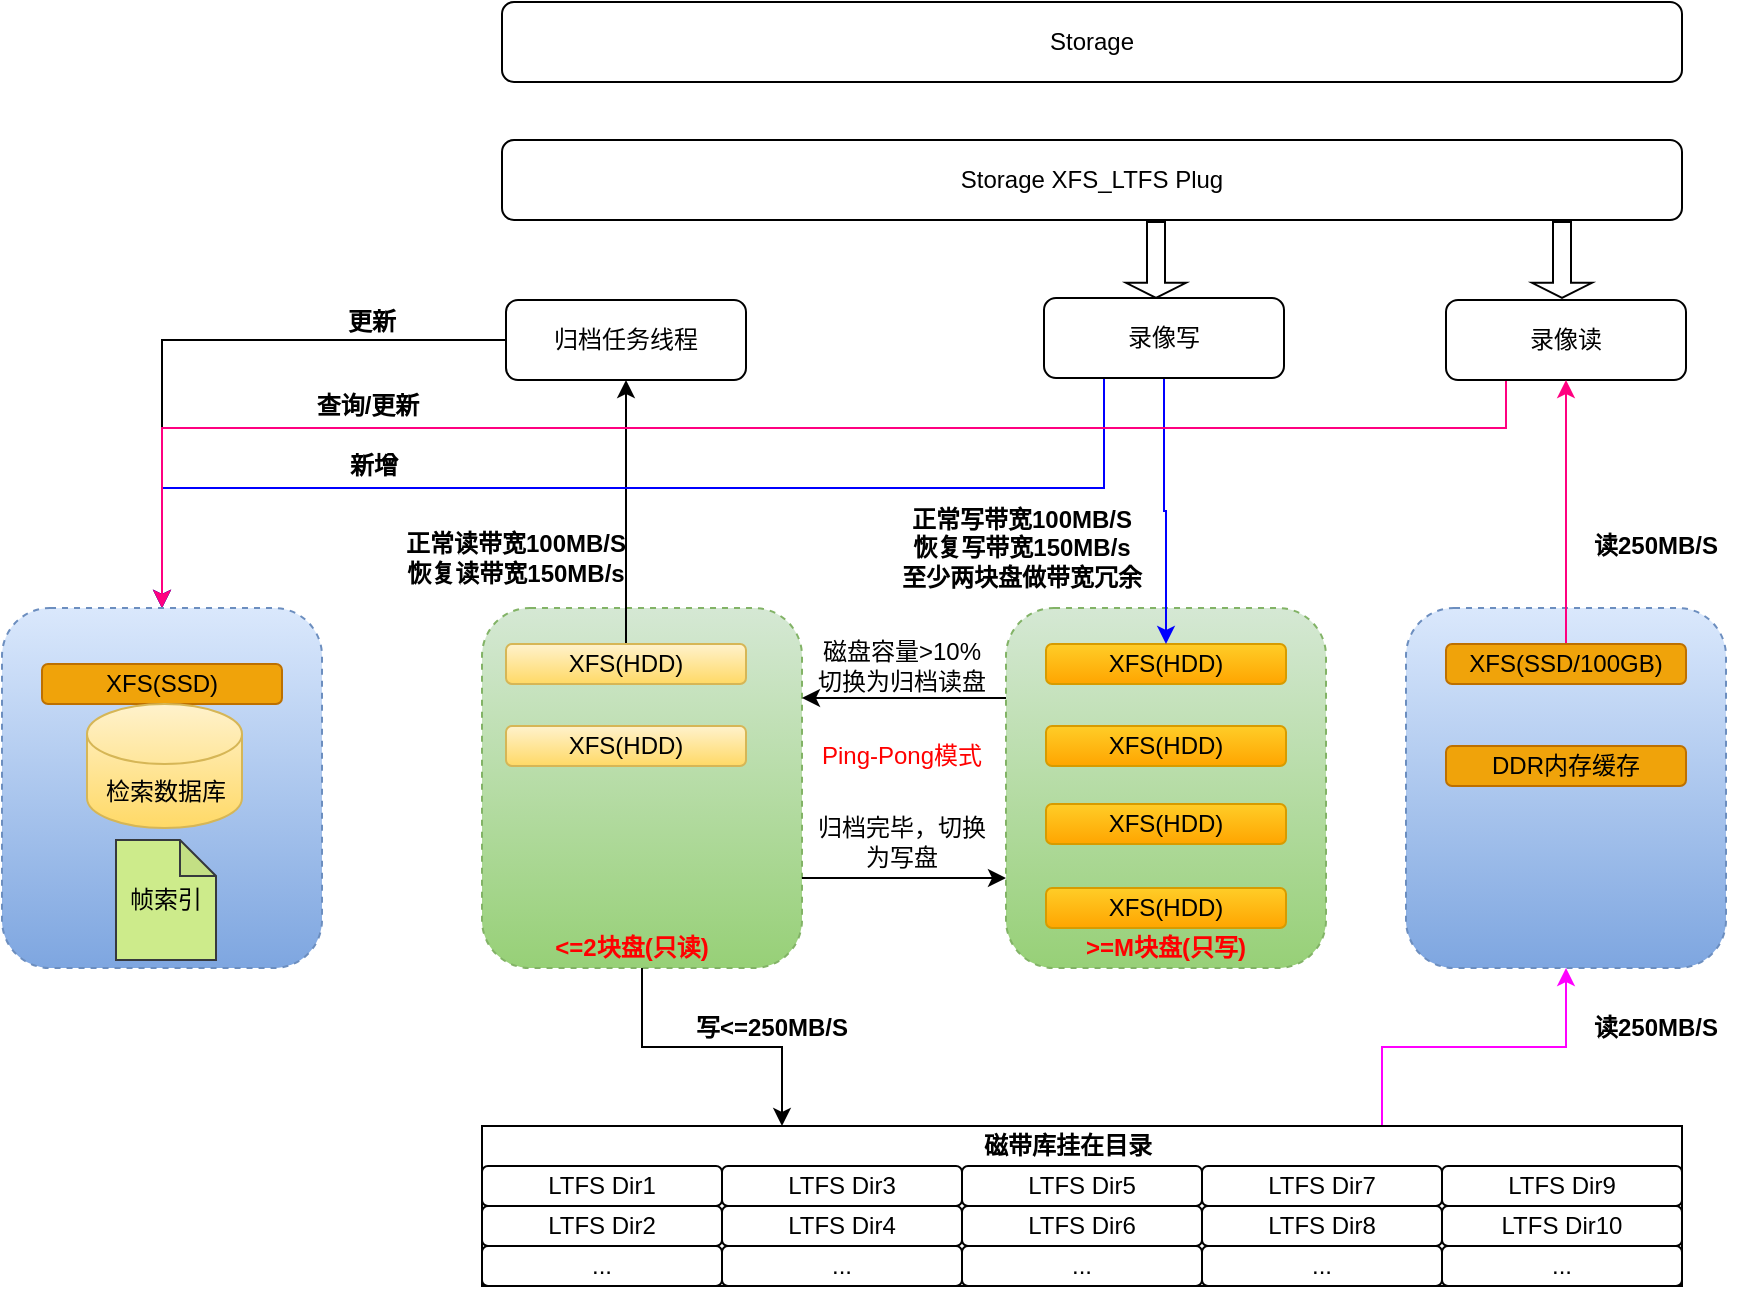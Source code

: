 <mxfile version="18.1.2" type="github">
  <diagram id="prtHgNgQTEPvFCAcTncT" name="Page-1">
    <mxGraphModel dx="2310" dy="-342" grid="1" gridSize="10" guides="1" tooltips="1" connect="1" arrows="1" fold="1" page="1" pageScale="1" pageWidth="827" pageHeight="1169" math="0" shadow="0">
      <root>
        <mxCell id="0" />
        <mxCell id="1" parent="0" />
        <mxCell id="HBv_KIM6TfxmHW6eAgdY-91" value="" style="rounded=1;whiteSpace=wrap;html=1;dashed=1;fillColor=#d5e8d4;strokeColor=#82b366;gradientColor=#97d077;" vertex="1" parent="1">
          <mxGeometry x="-360" y="2020" width="160" height="180" as="geometry" />
        </mxCell>
        <mxCell id="HBv_KIM6TfxmHW6eAgdY-98" value="" style="rounded=1;whiteSpace=wrap;html=1;dashed=1;fillColor=#dae8fc;strokeColor=#6c8ebf;gradientColor=#7ea6e0;" vertex="1" parent="1">
          <mxGeometry x="102" y="2020" width="160" height="180" as="geometry" />
        </mxCell>
        <mxCell id="HBv_KIM6TfxmHW6eAgdY-131" style="edgeStyle=orthogonalEdgeStyle;rounded=0;orthogonalLoop=1;jettySize=auto;html=1;exitX=0.5;exitY=1;exitDx=0;exitDy=0;entryX=0.25;entryY=0;entryDx=0;entryDy=0;fontColor=#FF0000;" edge="1" parent="1" source="HBv_KIM6TfxmHW6eAgdY-91" target="HBv_KIM6TfxmHW6eAgdY-50">
          <mxGeometry relative="1" as="geometry" />
        </mxCell>
        <mxCell id="HBv_KIM6TfxmHW6eAgdY-144" style="edgeStyle=orthogonalEdgeStyle;rounded=0;orthogonalLoop=1;jettySize=auto;html=1;exitX=1;exitY=0.75;exitDx=0;exitDy=0;entryX=0;entryY=0.75;entryDx=0;entryDy=0;fontColor=#000000;" edge="1" parent="1" source="HBv_KIM6TfxmHW6eAgdY-91" target="HBv_KIM6TfxmHW6eAgdY-41">
          <mxGeometry relative="1" as="geometry" />
        </mxCell>
        <mxCell id="HBv_KIM6TfxmHW6eAgdY-135" style="edgeStyle=orthogonalEdgeStyle;rounded=0;orthogonalLoop=1;jettySize=auto;html=1;exitX=0.75;exitY=0;exitDx=0;exitDy=0;entryX=0.5;entryY=1;entryDx=0;entryDy=0;fontColor=#FF0000;strokeColor=#FF00FF;" edge="1" parent="1" source="HBv_KIM6TfxmHW6eAgdY-50" target="HBv_KIM6TfxmHW6eAgdY-98">
          <mxGeometry relative="1" as="geometry" />
        </mxCell>
        <mxCell id="HBv_KIM6TfxmHW6eAgdY-50" value="" style="rounded=0;whiteSpace=wrap;html=1;" vertex="1" parent="1">
          <mxGeometry x="-360" y="2279" width="600" height="80" as="geometry" />
        </mxCell>
        <mxCell id="HBv_KIM6TfxmHW6eAgdY-140" style="edgeStyle=orthogonalEdgeStyle;rounded=0;orthogonalLoop=1;jettySize=auto;html=1;exitX=0;exitY=0.25;exitDx=0;exitDy=0;entryX=1;entryY=0.25;entryDx=0;entryDy=0;fontColor=#FF0000;" edge="1" parent="1" source="HBv_KIM6TfxmHW6eAgdY-41" target="HBv_KIM6TfxmHW6eAgdY-91">
          <mxGeometry relative="1" as="geometry" />
        </mxCell>
        <mxCell id="HBv_KIM6TfxmHW6eAgdY-41" value="" style="rounded=1;whiteSpace=wrap;html=1;dashed=1;fillColor=#d5e8d4;gradientColor=#97d077;strokeColor=#82b366;" vertex="1" parent="1">
          <mxGeometry x="-98" y="2020" width="160" height="180" as="geometry" />
        </mxCell>
        <mxCell id="HBv_KIM6TfxmHW6eAgdY-161" style="edgeStyle=orthogonalEdgeStyle;rounded=0;orthogonalLoop=1;jettySize=auto;html=1;exitX=0;exitY=0.5;exitDx=0;exitDy=0;entryX=0.5;entryY=0;entryDx=0;entryDy=0;fontColor=#FF0000;strokeColor=#000000;" edge="1" parent="1" source="HBv_KIM6TfxmHW6eAgdY-42" target="HBv_KIM6TfxmHW6eAgdY-158">
          <mxGeometry relative="1" as="geometry" />
        </mxCell>
        <mxCell id="HBv_KIM6TfxmHW6eAgdY-42" value="归档任务线程" style="rounded=1;whiteSpace=wrap;html=1;" vertex="1" parent="1">
          <mxGeometry x="-348" y="1866" width="120" height="40" as="geometry" />
        </mxCell>
        <mxCell id="HBv_KIM6TfxmHW6eAgdY-104" style="edgeStyle=orthogonalEdgeStyle;rounded=0;orthogonalLoop=1;jettySize=auto;html=1;exitX=0.5;exitY=0;exitDx=0;exitDy=0;entryX=0.5;entryY=1;entryDx=0;entryDy=0;fontColor=#FF0000;" edge="1" parent="1" source="HBv_KIM6TfxmHW6eAgdY-44" target="HBv_KIM6TfxmHW6eAgdY-42">
          <mxGeometry relative="1" as="geometry" />
        </mxCell>
        <mxCell id="HBv_KIM6TfxmHW6eAgdY-44" value="&lt;span style=&quot;&quot;&gt;XFS(HDD)&lt;/span&gt;" style="rounded=1;whiteSpace=wrap;html=1;fillColor=#fff2cc;strokeColor=#d6b656;gradientColor=#ffd966;" vertex="1" parent="1">
          <mxGeometry x="-348" y="2038" width="120" height="20" as="geometry" />
        </mxCell>
        <mxCell id="HBv_KIM6TfxmHW6eAgdY-46" value="&lt;span style=&quot;&quot;&gt;XFS(HDD)&lt;/span&gt;" style="rounded=1;whiteSpace=wrap;html=1;fillColor=#ffcd28;gradientColor=#ffa500;strokeColor=#d79b00;" vertex="1" parent="1">
          <mxGeometry x="-78" y="2038" width="120" height="20" as="geometry" />
        </mxCell>
        <mxCell id="HBv_KIM6TfxmHW6eAgdY-47" value="&lt;span style=&quot;&quot;&gt;XFS(HDD)&lt;/span&gt;" style="rounded=1;whiteSpace=wrap;html=1;fillColor=#ffcd28;gradientColor=#ffa500;strokeColor=#d79b00;" vertex="1" parent="1">
          <mxGeometry x="-78" y="2079" width="120" height="20" as="geometry" />
        </mxCell>
        <mxCell id="HBv_KIM6TfxmHW6eAgdY-48" value="&lt;span style=&quot;&quot;&gt;XFS(HDD)&lt;/span&gt;" style="rounded=1;whiteSpace=wrap;html=1;fillColor=#ffcd28;gradientColor=#ffa500;strokeColor=#d79b00;" vertex="1" parent="1">
          <mxGeometry x="-78" y="2118" width="120" height="20" as="geometry" />
        </mxCell>
        <mxCell id="HBv_KIM6TfxmHW6eAgdY-49" value="&lt;span style=&quot;&quot;&gt;XFS(HDD)&lt;/span&gt;" style="rounded=1;whiteSpace=wrap;html=1;fillColor=#ffcd28;gradientColor=#ffa500;strokeColor=#d79b00;" vertex="1" parent="1">
          <mxGeometry x="-78" y="2160" width="120" height="20" as="geometry" />
        </mxCell>
        <mxCell id="HBv_KIM6TfxmHW6eAgdY-85" style="edgeStyle=orthogonalEdgeStyle;rounded=0;orthogonalLoop=1;jettySize=auto;html=1;exitX=0.5;exitY=1;exitDx=0;exitDy=0;entryX=0.5;entryY=0;entryDx=0;entryDy=0;strokeColor=#0000FF;" edge="1" parent="1" source="HBv_KIM6TfxmHW6eAgdY-73" target="HBv_KIM6TfxmHW6eAgdY-46">
          <mxGeometry relative="1" as="geometry" />
        </mxCell>
        <mxCell id="HBv_KIM6TfxmHW6eAgdY-155" style="edgeStyle=orthogonalEdgeStyle;rounded=0;orthogonalLoop=1;jettySize=auto;html=1;exitX=0.25;exitY=1;exitDx=0;exitDy=0;entryX=0.5;entryY=0;entryDx=0;entryDy=0;fontColor=#FF0000;strokeColor=#0000FF;" edge="1" parent="1" source="HBv_KIM6TfxmHW6eAgdY-73" target="HBv_KIM6TfxmHW6eAgdY-158">
          <mxGeometry relative="1" as="geometry">
            <mxPoint x="-440.0" y="1943" as="targetPoint" />
            <Array as="points">
              <mxPoint x="-49" y="1960" />
              <mxPoint x="-520" y="1960" />
            </Array>
          </mxGeometry>
        </mxCell>
        <mxCell id="HBv_KIM6TfxmHW6eAgdY-73" value="录像写" style="rounded=1;whiteSpace=wrap;html=1;" vertex="1" parent="1">
          <mxGeometry x="-79" y="1865" width="120" height="40" as="geometry" />
        </mxCell>
        <mxCell id="HBv_KIM6TfxmHW6eAgdY-162" style="edgeStyle=orthogonalEdgeStyle;rounded=0;orthogonalLoop=1;jettySize=auto;html=1;exitX=0.25;exitY=1;exitDx=0;exitDy=0;entryX=0.5;entryY=0;entryDx=0;entryDy=0;fontColor=#FF0000;strokeColor=#FF0080;" edge="1" parent="1" source="HBv_KIM6TfxmHW6eAgdY-74" target="HBv_KIM6TfxmHW6eAgdY-158">
          <mxGeometry relative="1" as="geometry">
            <Array as="points">
              <mxPoint x="152" y="1930" />
              <mxPoint x="-520" y="1930" />
            </Array>
          </mxGeometry>
        </mxCell>
        <mxCell id="HBv_KIM6TfxmHW6eAgdY-74" value="录像读" style="rounded=1;whiteSpace=wrap;html=1;" vertex="1" parent="1">
          <mxGeometry x="122" y="1866" width="120" height="40" as="geometry" />
        </mxCell>
        <mxCell id="HBv_KIM6TfxmHW6eAgdY-84" style="edgeStyle=orthogonalEdgeStyle;rounded=0;orthogonalLoop=1;jettySize=auto;html=1;exitX=0.5;exitY=0;exitDx=0;exitDy=0;entryX=0.5;entryY=1;entryDx=0;entryDy=0;strokeColor=#FF0080;" edge="1" parent="1" source="HBv_KIM6TfxmHW6eAgdY-75" target="HBv_KIM6TfxmHW6eAgdY-74">
          <mxGeometry relative="1" as="geometry" />
        </mxCell>
        <mxCell id="HBv_KIM6TfxmHW6eAgdY-75" value="&lt;span style=&quot;&quot;&gt;XFS(SSD/100GB)&lt;/span&gt;" style="rounded=1;whiteSpace=wrap;html=1;fillColor=#f0a30a;strokeColor=#BD7000;fontColor=#000000;" vertex="1" parent="1">
          <mxGeometry x="122" y="2038" width="120" height="20" as="geometry" />
        </mxCell>
        <mxCell id="HBv_KIM6TfxmHW6eAgdY-86" value="&lt;font color=&quot;#ff0000&quot;&gt;Ping-Pong模式&lt;/font&gt;" style="text;html=1;strokeColor=none;fillColor=none;align=center;verticalAlign=middle;whiteSpace=wrap;rounded=0;" vertex="1" parent="1">
          <mxGeometry x="-195" y="2079" width="90" height="30" as="geometry" />
        </mxCell>
        <mxCell id="HBv_KIM6TfxmHW6eAgdY-87" value="&lt;b&gt;磁带库挂在目录&lt;/b&gt;" style="text;html=1;strokeColor=none;fillColor=none;align=center;verticalAlign=middle;whiteSpace=wrap;rounded=0;" vertex="1" parent="1">
          <mxGeometry x="-112" y="2279" width="90" height="20" as="geometry" />
        </mxCell>
        <mxCell id="HBv_KIM6TfxmHW6eAgdY-111" value="&lt;span style=&quot;&quot;&gt;LTFS Dir1&lt;/span&gt;" style="rounded=1;whiteSpace=wrap;html=1;" vertex="1" parent="1">
          <mxGeometry x="-360" y="2299" width="120" height="20" as="geometry" />
        </mxCell>
        <mxCell id="HBv_KIM6TfxmHW6eAgdY-112" value="LTFS Dir3" style="rounded=1;whiteSpace=wrap;html=1;" vertex="1" parent="1">
          <mxGeometry x="-240" y="2299" width="120" height="20" as="geometry" />
        </mxCell>
        <mxCell id="HBv_KIM6TfxmHW6eAgdY-113" value="LTFS Dir2" style="rounded=1;whiteSpace=wrap;html=1;" vertex="1" parent="1">
          <mxGeometry x="-360" y="2319" width="120" height="20" as="geometry" />
        </mxCell>
        <mxCell id="HBv_KIM6TfxmHW6eAgdY-114" value="LTFS Dir5" style="rounded=1;whiteSpace=wrap;html=1;" vertex="1" parent="1">
          <mxGeometry x="-120" y="2299" width="120" height="20" as="geometry" />
        </mxCell>
        <mxCell id="HBv_KIM6TfxmHW6eAgdY-115" value="LTFS Dir4" style="rounded=1;whiteSpace=wrap;html=1;" vertex="1" parent="1">
          <mxGeometry x="-240" y="2319" width="120" height="20" as="geometry" />
        </mxCell>
        <mxCell id="HBv_KIM6TfxmHW6eAgdY-116" value="LTFS Dir6" style="rounded=1;whiteSpace=wrap;html=1;" vertex="1" parent="1">
          <mxGeometry x="-120" y="2319" width="120" height="20" as="geometry" />
        </mxCell>
        <mxCell id="HBv_KIM6TfxmHW6eAgdY-117" value="&lt;span style=&quot;&quot;&gt;...&lt;/span&gt;" style="rounded=1;whiteSpace=wrap;html=1;" vertex="1" parent="1">
          <mxGeometry x="-360" y="2339" width="120" height="20" as="geometry" />
        </mxCell>
        <mxCell id="HBv_KIM6TfxmHW6eAgdY-118" value="&lt;span style=&quot;&quot;&gt;...&lt;/span&gt;" style="rounded=1;whiteSpace=wrap;html=1;" vertex="1" parent="1">
          <mxGeometry x="-240" y="2339" width="120" height="20" as="geometry" />
        </mxCell>
        <mxCell id="HBv_KIM6TfxmHW6eAgdY-119" value="&lt;span style=&quot;&quot;&gt;...&lt;/span&gt;" style="rounded=1;whiteSpace=wrap;html=1;" vertex="1" parent="1">
          <mxGeometry x="-120" y="2339" width="120" height="20" as="geometry" />
        </mxCell>
        <mxCell id="HBv_KIM6TfxmHW6eAgdY-120" value="LTFS Dir7" style="rounded=1;whiteSpace=wrap;html=1;" vertex="1" parent="1">
          <mxGeometry y="2299" width="120" height="20" as="geometry" />
        </mxCell>
        <mxCell id="HBv_KIM6TfxmHW6eAgdY-121" value="LTFS Dir8" style="rounded=1;whiteSpace=wrap;html=1;" vertex="1" parent="1">
          <mxGeometry y="2319" width="120" height="20" as="geometry" />
        </mxCell>
        <mxCell id="HBv_KIM6TfxmHW6eAgdY-122" value="LTFS Dir9" style="rounded=1;whiteSpace=wrap;html=1;" vertex="1" parent="1">
          <mxGeometry x="120" y="2299" width="120" height="20" as="geometry" />
        </mxCell>
        <mxCell id="HBv_KIM6TfxmHW6eAgdY-123" value="LTFS Dir10" style="rounded=1;whiteSpace=wrap;html=1;" vertex="1" parent="1">
          <mxGeometry x="120" y="2319" width="120" height="20" as="geometry" />
        </mxCell>
        <mxCell id="HBv_KIM6TfxmHW6eAgdY-124" value="&lt;span style=&quot;&quot;&gt;...&lt;/span&gt;" style="rounded=1;whiteSpace=wrap;html=1;" vertex="1" parent="1">
          <mxGeometry y="2339" width="120" height="20" as="geometry" />
        </mxCell>
        <mxCell id="HBv_KIM6TfxmHW6eAgdY-125" value="&lt;span style=&quot;&quot;&gt;...&lt;/span&gt;" style="rounded=1;whiteSpace=wrap;html=1;" vertex="1" parent="1">
          <mxGeometry x="120" y="2339" width="120" height="20" as="geometry" />
        </mxCell>
        <mxCell id="HBv_KIM6TfxmHW6eAgdY-136" value="&lt;b&gt;读250MB/S&lt;/b&gt;" style="text;html=1;strokeColor=none;fillColor=none;align=center;verticalAlign=middle;whiteSpace=wrap;rounded=0;" vertex="1" parent="1">
          <mxGeometry x="182" y="2220" width="90" height="20" as="geometry" />
        </mxCell>
        <mxCell id="HBv_KIM6TfxmHW6eAgdY-137" value="&lt;b&gt;正常写带宽100MB/S&lt;br&gt;恢复写带宽150MB/s&lt;br&gt;至少两块盘做带宽冗余&lt;br&gt;&lt;/b&gt;" style="text;html=1;strokeColor=none;fillColor=none;align=center;verticalAlign=middle;whiteSpace=wrap;rounded=0;" vertex="1" parent="1">
          <mxGeometry x="-160" y="1970" width="140" height="40" as="geometry" />
        </mxCell>
        <mxCell id="HBv_KIM6TfxmHW6eAgdY-139" value="&lt;b&gt;正常读带宽100MB/S&lt;br&gt;恢复读带宽150MB/s&lt;br&gt;&lt;/b&gt;" style="text;html=1;strokeColor=none;fillColor=none;align=center;verticalAlign=middle;whiteSpace=wrap;rounded=0;" vertex="1" parent="1">
          <mxGeometry x="-413" y="1980" width="140" height="30" as="geometry" />
        </mxCell>
        <mxCell id="HBv_KIM6TfxmHW6eAgdY-141" value="磁盘容量&amp;gt;10%切换为归档读盘" style="text;html=1;strokeColor=none;fillColor=none;align=center;verticalAlign=middle;whiteSpace=wrap;rounded=0;" vertex="1" parent="1">
          <mxGeometry x="-195" y="2030" width="90" height="38" as="geometry" />
        </mxCell>
        <mxCell id="HBv_KIM6TfxmHW6eAgdY-145" value="归档完毕，切换为写盘" style="text;html=1;strokeColor=none;fillColor=none;align=center;verticalAlign=middle;whiteSpace=wrap;rounded=0;" vertex="1" parent="1">
          <mxGeometry x="-195" y="2118" width="90" height="38" as="geometry" />
        </mxCell>
        <mxCell id="HBv_KIM6TfxmHW6eAgdY-146" value="&lt;b&gt;&lt;font color=&quot;#ff0000&quot;&gt;&amp;lt;=2块盘(只读)&lt;/font&gt;&lt;/b&gt;" style="text;html=1;strokeColor=none;fillColor=none;align=center;verticalAlign=middle;whiteSpace=wrap;rounded=0;" vertex="1" parent="1">
          <mxGeometry x="-330" y="2180" width="90" height="20" as="geometry" />
        </mxCell>
        <mxCell id="HBv_KIM6TfxmHW6eAgdY-147" value="&lt;b&gt;&lt;font color=&quot;#ff0000&quot;&gt;&amp;gt;=M块盘(只写)&lt;/font&gt;&lt;/b&gt;" style="text;html=1;strokeColor=none;fillColor=none;align=center;verticalAlign=middle;whiteSpace=wrap;rounded=0;" vertex="1" parent="1">
          <mxGeometry x="-63" y="2180" width="90" height="20" as="geometry" />
        </mxCell>
        <mxCell id="HBv_KIM6TfxmHW6eAgdY-152" value="&lt;b&gt;新增&lt;/b&gt;" style="text;html=1;strokeColor=none;fillColor=none;align=center;verticalAlign=middle;whiteSpace=wrap;rounded=0;" vertex="1" parent="1">
          <mxGeometry x="-459" y="1939" width="90" height="20" as="geometry" />
        </mxCell>
        <mxCell id="HBv_KIM6TfxmHW6eAgdY-153" value="&lt;b&gt;读250MB/S&lt;/b&gt;" style="text;html=1;strokeColor=none;fillColor=none;align=center;verticalAlign=middle;whiteSpace=wrap;rounded=0;" vertex="1" parent="1">
          <mxGeometry x="182" y="1979" width="90" height="20" as="geometry" />
        </mxCell>
        <mxCell id="HBv_KIM6TfxmHW6eAgdY-154" value="DDR内存缓存" style="rounded=1;whiteSpace=wrap;html=1;fillColor=#f0a30a;strokeColor=#BD7000;fontColor=#000000;" vertex="1" parent="1">
          <mxGeometry x="122" y="2089" width="120" height="20" as="geometry" />
        </mxCell>
        <mxCell id="HBv_KIM6TfxmHW6eAgdY-157" value="&lt;b&gt;写&amp;lt;=250MB/S&lt;/b&gt;" style="text;html=1;strokeColor=none;fillColor=none;align=center;verticalAlign=middle;whiteSpace=wrap;rounded=0;" vertex="1" parent="1">
          <mxGeometry x="-260" y="2220" width="90" height="20" as="geometry" />
        </mxCell>
        <mxCell id="HBv_KIM6TfxmHW6eAgdY-158" value="" style="rounded=1;whiteSpace=wrap;html=1;dashed=1;fillColor=#dae8fc;strokeColor=#6c8ebf;gradientColor=#7ea6e0;" vertex="1" parent="1">
          <mxGeometry x="-600" y="2020" width="160" height="180" as="geometry" />
        </mxCell>
        <mxCell id="HBv_KIM6TfxmHW6eAgdY-159" value="&lt;span style=&quot;&quot;&gt;XFS(SSD)&lt;/span&gt;" style="rounded=1;whiteSpace=wrap;html=1;fillColor=#f0a30a;strokeColor=#BD7000;fontColor=#000000;" vertex="1" parent="1">
          <mxGeometry x="-580" y="2048" width="120" height="20" as="geometry" />
        </mxCell>
        <mxCell id="HBv_KIM6TfxmHW6eAgdY-160" value="检索数据库" style="shape=cylinder3;whiteSpace=wrap;html=1;boundedLbl=1;backgroundOutline=1;size=15;fillColor=#fff2cc;gradientColor=#ffd966;strokeColor=#d6b656;" vertex="1" parent="1">
          <mxGeometry x="-557.5" y="2068" width="77.5" height="62" as="geometry" />
        </mxCell>
        <mxCell id="HBv_KIM6TfxmHW6eAgdY-163" value="&lt;b&gt;更新&lt;/b&gt;" style="text;html=1;strokeColor=none;fillColor=none;align=center;verticalAlign=middle;whiteSpace=wrap;rounded=0;" vertex="1" parent="1">
          <mxGeometry x="-450" y="1867" width="70" height="20" as="geometry" />
        </mxCell>
        <mxCell id="HBv_KIM6TfxmHW6eAgdY-164" value="&lt;b&gt;查询/更新&lt;/b&gt;" style="text;html=1;strokeColor=none;fillColor=none;align=center;verticalAlign=middle;whiteSpace=wrap;rounded=0;" vertex="1" parent="1">
          <mxGeometry x="-452" y="1909" width="70" height="20" as="geometry" />
        </mxCell>
        <mxCell id="HBv_KIM6TfxmHW6eAgdY-170" value="帧索引" style="shape=note;whiteSpace=wrap;html=1;backgroundOutline=1;darkOpacity=0.05;size=18;fillColor=#cdeb8b;strokeColor=#36393d;" vertex="1" parent="1">
          <mxGeometry x="-543" y="2136" width="50" height="60" as="geometry" />
        </mxCell>
        <mxCell id="HBv_KIM6TfxmHW6eAgdY-171" value="Storage XFS_LTFS Plug" style="rounded=1;whiteSpace=wrap;html=1;" vertex="1" parent="1">
          <mxGeometry x="-350" y="1786" width="590" height="40" as="geometry" />
        </mxCell>
        <mxCell id="HBv_KIM6TfxmHW6eAgdY-172" value="Storage" style="rounded=1;whiteSpace=wrap;html=1;" vertex="1" parent="1">
          <mxGeometry x="-350" y="1717" width="590" height="40" as="geometry" />
        </mxCell>
        <mxCell id="HBv_KIM6TfxmHW6eAgdY-173" value="" style="shape=singleArrow;direction=south;whiteSpace=wrap;html=1;fontColor=#FF0000;" vertex="1" parent="1">
          <mxGeometry x="-38" y="1827" width="30" height="38" as="geometry" />
        </mxCell>
        <mxCell id="HBv_KIM6TfxmHW6eAgdY-176" value="" style="shape=singleArrow;direction=south;whiteSpace=wrap;html=1;fontColor=#FF0000;" vertex="1" parent="1">
          <mxGeometry x="165" y="1827" width="30" height="38" as="geometry" />
        </mxCell>
        <mxCell id="HBv_KIM6TfxmHW6eAgdY-177" value="&lt;span style=&quot;&quot;&gt;XFS(HDD)&lt;/span&gt;" style="rounded=1;whiteSpace=wrap;html=1;fillColor=#fff2cc;strokeColor=#d6b656;gradientColor=#ffd966;" vertex="1" parent="1">
          <mxGeometry x="-348" y="2079" width="120" height="20" as="geometry" />
        </mxCell>
      </root>
    </mxGraphModel>
  </diagram>
</mxfile>
